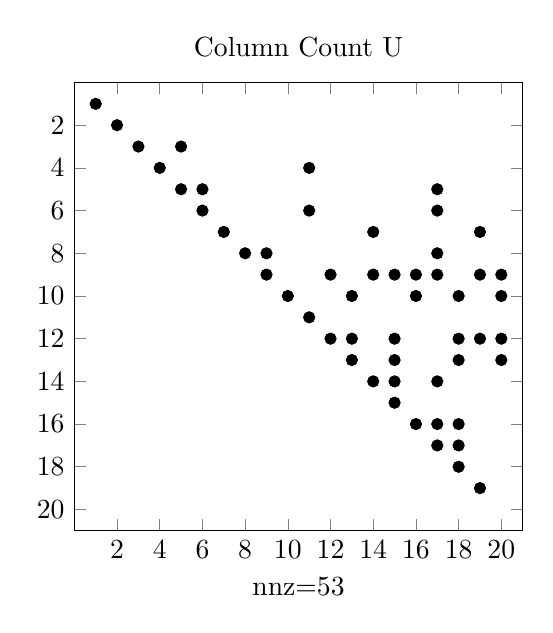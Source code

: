 \begin{tikzpicture}
    \begin{axis}
        [   unit vector ratio* = 1 1 1
        ,   y dir = reverse
        ,   xmin = 0
        ,   ymin = 0
        ,   xmax = 21
        ,   ymax = 21
        ,   xlabel = {nnz=53}
        ,   xtick = {2,4,6,8,10,12,14,16,18,20}
        ,   ytick = {2,4,6,8,10,12,14,16,18,20}
        ,   title = {Column Count U}
        ]
        \addplot[only marks] coordinates {
(1,1)(2,2)(3,3)(4,4)(5,3)(5,5)(6,5)(6,6)(7,7)(8,8)(9,8)(9,9)(10,10)(11,4)(11,6)(11,11)(12,9)(12,12)(13,10)(13,12)(13,13)(14,7)(14,9)(14,14)(15,9)(15,12)(15,13)(15,14)(15,15)(16,9)(16,10)(16,16)(17,5)(17,6)(17,8)(17,9)(17,14)(17,16)(17,17)(18,10)(18,12)(18,13)(18,16)(18,17)(18,18)(19,7)(19,9)(19,12)(19,19)(20,9)(20,10)(20,12)(20,13)
        };
    \end{axis}
\end{tikzpicture}